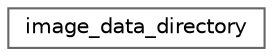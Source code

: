 digraph "Graphical Class Hierarchy"
{
 // LATEX_PDF_SIZE
  bgcolor="transparent";
  edge [fontname=Helvetica,fontsize=10,labelfontname=Helvetica,labelfontsize=10];
  node [fontname=Helvetica,fontsize=10,shape=box,height=0.2,width=0.4];
  rankdir="LR";
  Node0 [id="Node000000",label="image_data_directory",height=0.2,width=0.4,color="grey40", fillcolor="white", style="filled",URL="$struct_c_o_f_f_i_1_1image__data__directory.html",tooltip="PE data directory."];
}

